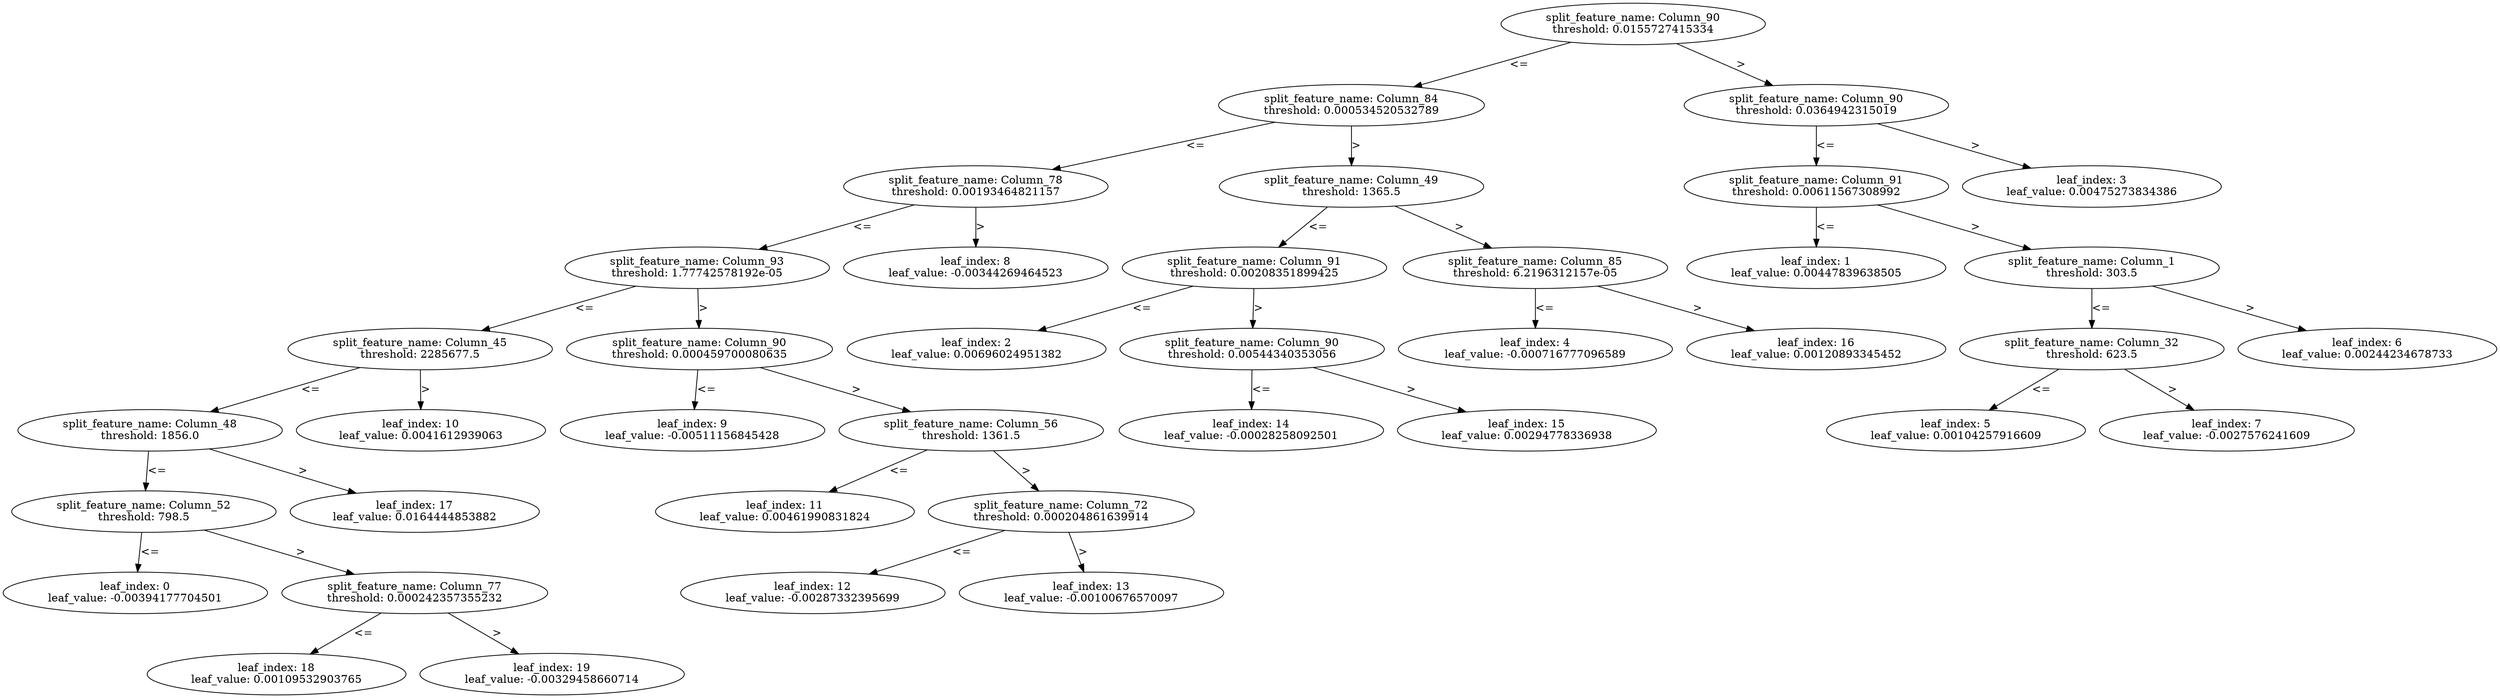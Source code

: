digraph Tree55 {
	split0 [label="split_feature_name: Column_90\nthreshold: 0.0155727415334"]
	split1 [label="split_feature_name: Column_84\nthreshold: 0.000534520532789"]
	split7 [label="split_feature_name: Column_78\nthreshold: 0.00193464821157"]
	split8 [label="split_feature_name: Column_93\nthreshold: 1.77742578192e-05"]
	split9 [label="split_feature_name: Column_45\nthreshold: 2285677.5"]
	split16 [label="split_feature_name: Column_48\nthreshold: 1856.0"]
	split17 [label="split_feature_name: Column_52\nthreshold: 798.5"]
	leaf0 [label="leaf_index: 0\nleaf_value: -0.00394177704501"]
	split17 -> leaf0 [label="<="]
	split18 [label="split_feature_name: Column_77\nthreshold: 0.000242357355232"]
	leaf18 [label="leaf_index: 18\nleaf_value: 0.00109532903765"]
	split18 -> leaf18 [label="<="]
	leaf19 [label="leaf_index: 19\nleaf_value: -0.00329458660714"]
	split18 -> leaf19 [label=">"]
	split17 -> split18 [label=">"]
	split16 -> split17 [label="<="]
	leaf17 [label="leaf_index: 17\nleaf_value: 0.0164444853882"]
	split16 -> leaf17 [label=">"]
	split9 -> split16 [label="<="]
	leaf10 [label="leaf_index: 10\nleaf_value: 0.0041612939063"]
	split9 -> leaf10 [label=">"]
	split8 -> split9 [label="<="]
	split10 [label="split_feature_name: Column_90\nthreshold: 0.000459700080635"]
	leaf9 [label="leaf_index: 9\nleaf_value: -0.00511156845428"]
	split10 -> leaf9 [label="<="]
	split11 [label="split_feature_name: Column_56\nthreshold: 1361.5"]
	leaf11 [label="leaf_index: 11\nleaf_value: 0.00461990831824"]
	split11 -> leaf11 [label="<="]
	split12 [label="split_feature_name: Column_72\nthreshold: 0.000204861639914"]
	leaf12 [label="leaf_index: 12\nleaf_value: -0.00287332395699"]
	split12 -> leaf12 [label="<="]
	leaf13 [label="leaf_index: 13\nleaf_value: -0.00100676570097"]
	split12 -> leaf13 [label=">"]
	split11 -> split12 [label=">"]
	split10 -> split11 [label=">"]
	split8 -> split10 [label=">"]
	split7 -> split8 [label="<="]
	leaf8 [label="leaf_index: 8\nleaf_value: -0.00344269464523"]
	split7 -> leaf8 [label=">"]
	split1 -> split7 [label="<="]
	split3 [label="split_feature_name: Column_49\nthreshold: 1365.5"]
	split13 [label="split_feature_name: Column_91\nthreshold: 0.00208351899425"]
	leaf2 [label="leaf_index: 2\nleaf_value: 0.00696024951382"]
	split13 -> leaf2 [label="<="]
	split14 [label="split_feature_name: Column_90\nthreshold: 0.00544340353056"]
	leaf14 [label="leaf_index: 14\nleaf_value: -0.00028258092501"]
	split14 -> leaf14 [label="<="]
	leaf15 [label="leaf_index: 15\nleaf_value: 0.00294778336938"]
	split14 -> leaf15 [label=">"]
	split13 -> split14 [label=">"]
	split3 -> split13 [label="<="]
	split15 [label="split_feature_name: Column_85\nthreshold: 6.2196312157e-05"]
	leaf4 [label="leaf_index: 4\nleaf_value: -0.000716777096589"]
	split15 -> leaf4 [label="<="]
	leaf16 [label="leaf_index: 16\nleaf_value: 0.00120893345452"]
	split15 -> leaf16 [label=">"]
	split3 -> split15 [label=">"]
	split1 -> split3 [label=">"]
	split0 -> split1 [label="<="]
	split2 [label="split_feature_name: Column_90\nthreshold: 0.0364942315019"]
	split4 [label="split_feature_name: Column_91\nthreshold: 0.00611567308992"]
	leaf1 [label="leaf_index: 1\nleaf_value: 0.00447839638505"]
	split4 -> leaf1 [label="<="]
	split5 [label="split_feature_name: Column_1\nthreshold: 303.5"]
	split6 [label="split_feature_name: Column_32\nthreshold: 623.5"]
	leaf5 [label="leaf_index: 5\nleaf_value: 0.00104257916609"]
	split6 -> leaf5 [label="<="]
	leaf7 [label="leaf_index: 7\nleaf_value: -0.0027576241609"]
	split6 -> leaf7 [label=">"]
	split5 -> split6 [label="<="]
	leaf6 [label="leaf_index: 6\nleaf_value: 0.00244234678733"]
	split5 -> leaf6 [label=">"]
	split4 -> split5 [label=">"]
	split2 -> split4 [label="<="]
	leaf3 [label="leaf_index: 3\nleaf_value: 0.00475273834386"]
	split2 -> leaf3 [label=">"]
	split0 -> split2 [label=">"]
}
